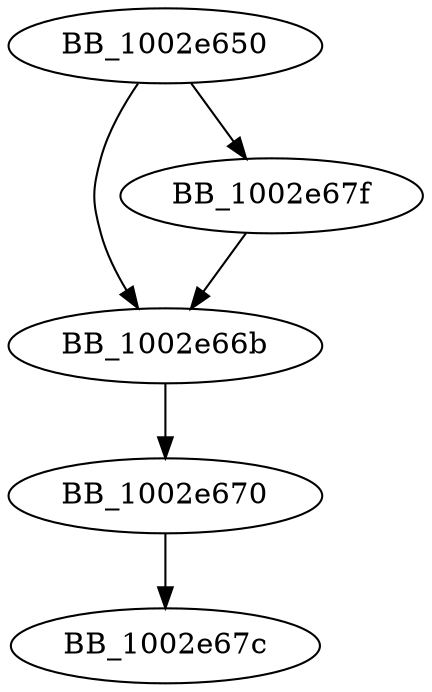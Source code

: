 DiGraph __cintrindisp2{
BB_1002e650->BB_1002e66b
BB_1002e650->BB_1002e67f
BB_1002e66b->BB_1002e670
BB_1002e670->BB_1002e67c
BB_1002e67f->BB_1002e66b
}
